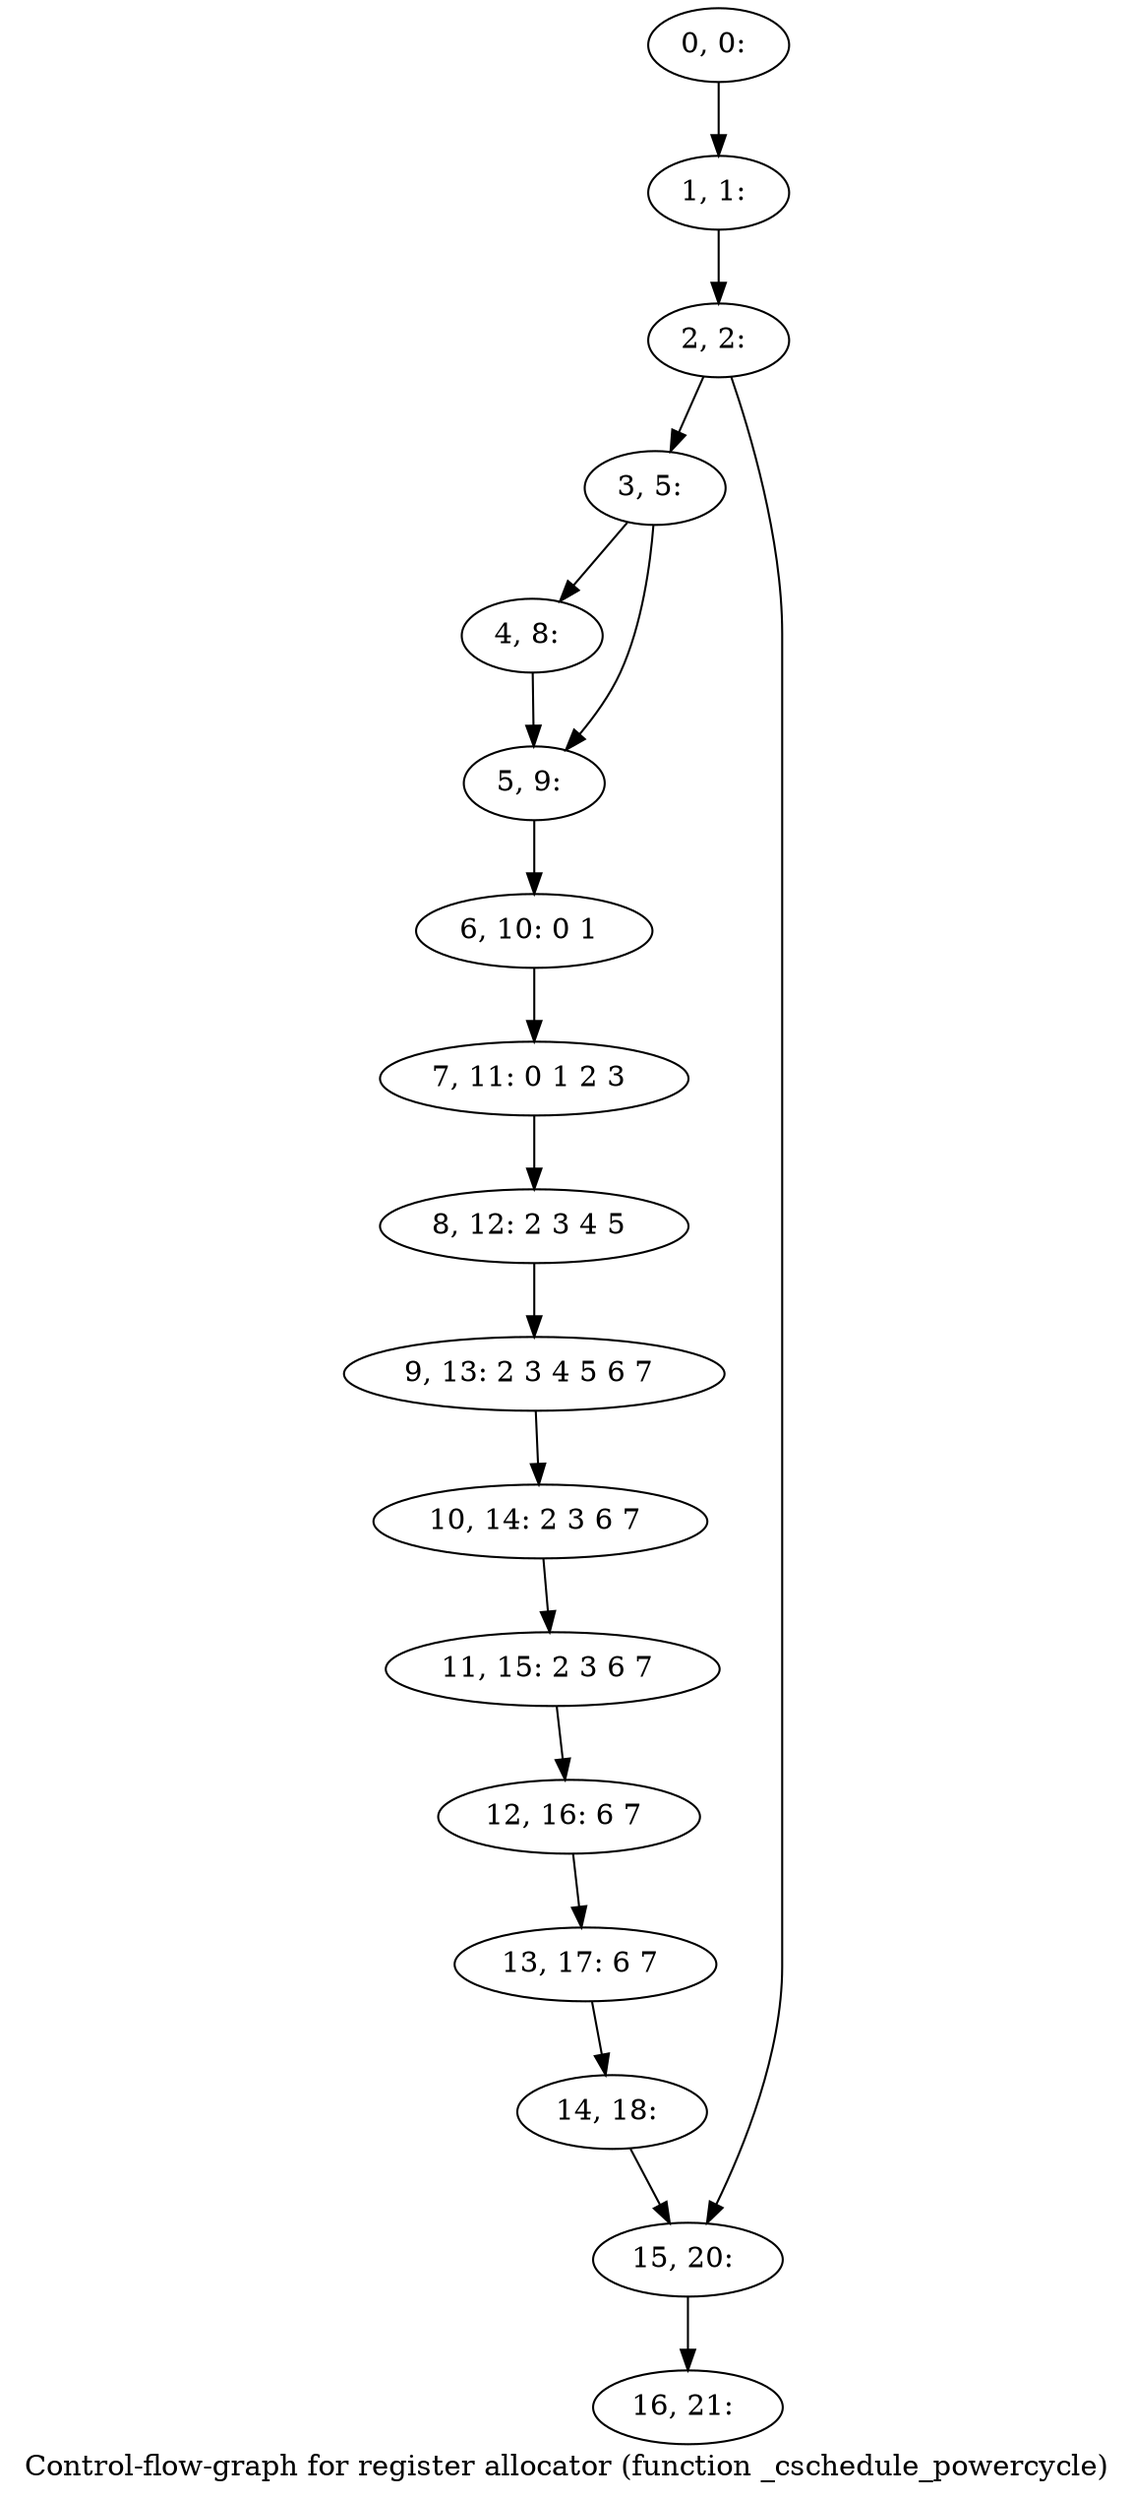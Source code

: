 digraph G {
graph [label="Control-flow-graph for register allocator (function _cschedule_powercycle)"]
0[label="0, 0: "];
1[label="1, 1: "];
2[label="2, 2: "];
3[label="3, 5: "];
4[label="4, 8: "];
5[label="5, 9: "];
6[label="6, 10: 0 1 "];
7[label="7, 11: 0 1 2 3 "];
8[label="8, 12: 2 3 4 5 "];
9[label="9, 13: 2 3 4 5 6 7 "];
10[label="10, 14: 2 3 6 7 "];
11[label="11, 15: 2 3 6 7 "];
12[label="12, 16: 6 7 "];
13[label="13, 17: 6 7 "];
14[label="14, 18: "];
15[label="15, 20: "];
16[label="16, 21: "];
0->1 ;
1->2 ;
2->3 ;
2->15 ;
3->4 ;
3->5 ;
4->5 ;
5->6 ;
6->7 ;
7->8 ;
8->9 ;
9->10 ;
10->11 ;
11->12 ;
12->13 ;
13->14 ;
14->15 ;
15->16 ;
}
